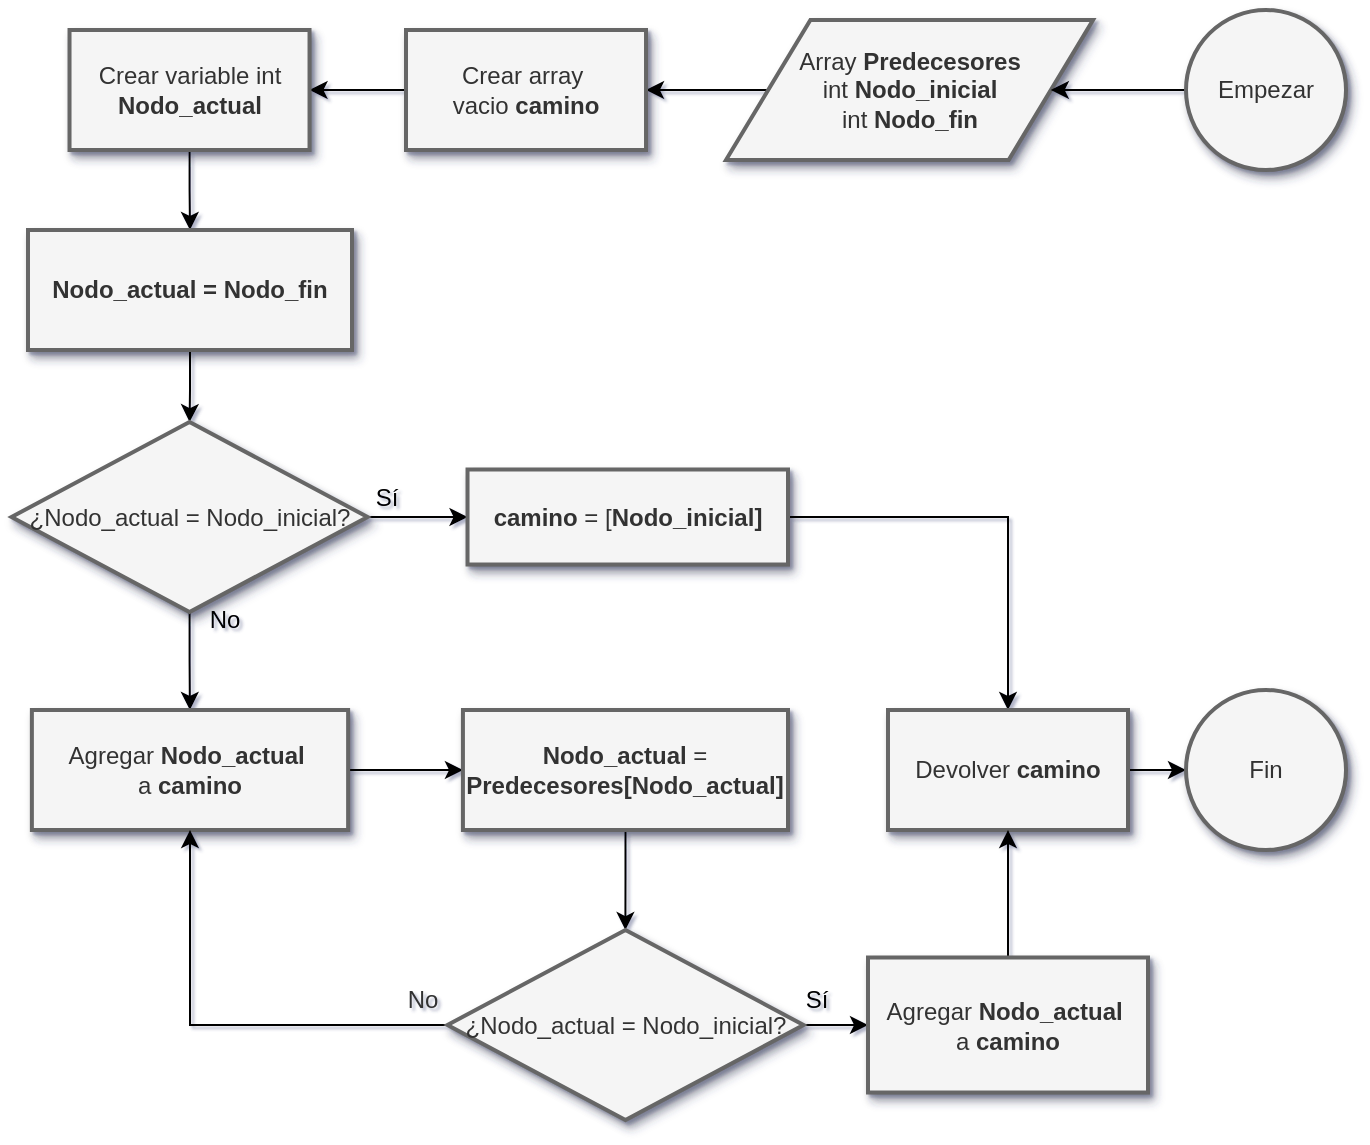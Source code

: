 <mxfile version="24.7.17">
  <diagram id="C5RBs43oDa-KdzZeNtuy" name="Page-1">
    <mxGraphModel dx="1434" dy="844" grid="1" gridSize="10" guides="1" tooltips="1" connect="1" arrows="1" fold="1" page="1" pageScale="1" pageWidth="827" pageHeight="1169" background="none" math="0" shadow="1">
      <root>
        <mxCell id="WIyWlLk6GJQsqaUBKTNV-0" />
        <mxCell id="WIyWlLk6GJQsqaUBKTNV-1" parent="WIyWlLk6GJQsqaUBKTNV-0" />
        <mxCell id="hE5tsOtDsC6KmuDgz1xO-4" value="" style="edgeStyle=orthogonalEdgeStyle;rounded=0;orthogonalLoop=1;jettySize=auto;html=1;" parent="WIyWlLk6GJQsqaUBKTNV-1" source="sw0XocbQ4kUTriKsnevm-8" target="hE5tsOtDsC6KmuDgz1xO-3" edge="1">
          <mxGeometry relative="1" as="geometry" />
        </mxCell>
        <mxCell id="sw0XocbQ4kUTriKsnevm-8" value="Array &lt;b&gt;Predecesores&lt;/b&gt;&lt;div&gt;int &lt;b&gt;Nodo_inicial&lt;/b&gt;&lt;/div&gt;&lt;div&gt;&lt;div&gt;int&lt;b&gt; Nodo_fin&lt;/b&gt;&lt;/div&gt;&lt;/div&gt;" style="shape=parallelogram;html=1;strokeWidth=2;perimeter=parallelogramPerimeter;whiteSpace=wrap;rounded=0;arcSize=12;size=0.23;labelBackgroundColor=none;fillColor=#f5f5f5;strokeColor=#666666;fontColor=#333333;comic=0;shadow=1;jiggle=1;enumerate=0;deletable=1;shadowOpacity=35;" parent="WIyWlLk6GJQsqaUBKTNV-1" vertex="1">
          <mxGeometry x="690" y="385" width="183.51" height="70" as="geometry" />
        </mxCell>
        <mxCell id="hE5tsOtDsC6KmuDgz1xO-36" value="" style="edgeStyle=orthogonalEdgeStyle;rounded=0;orthogonalLoop=1;jettySize=auto;html=1;fontFamily=Helvetica;fontSize=12;fontColor=#333333;fontStyle=0;labelBackgroundColor=none;" parent="WIyWlLk6GJQsqaUBKTNV-1" source="Fxtu21GMjImPMMu1P6-F-2" target="sw0XocbQ4kUTriKsnevm-8" edge="1">
          <mxGeometry relative="1" as="geometry" />
        </mxCell>
        <mxCell id="Fxtu21GMjImPMMu1P6-F-2" value="Empezar" style="ellipse;whiteSpace=wrap;html=1;fillColor=#f5f5f5;strokeColor=#666666;fontColor=#333333;strokeWidth=2;rounded=0;arcSize=12;labelBackgroundColor=none;comic=0;shadow=1;jiggle=1;enumerate=0;deletable=1;shadowOpacity=35;" parent="WIyWlLk6GJQsqaUBKTNV-1" vertex="1">
          <mxGeometry x="920.0" y="380" width="80" height="80" as="geometry" />
        </mxCell>
        <mxCell id="Fxtu21GMjImPMMu1P6-F-64" style="edgeStyle=orthogonalEdgeStyle;rounded=0;orthogonalLoop=1;jettySize=auto;html=1;entryX=0;entryY=0.5;entryDx=0;entryDy=0;strokeColor=#FFFFFF;fontColor=default;labelBackgroundColor=none;" parent="WIyWlLk6GJQsqaUBKTNV-1" edge="1">
          <mxGeometry relative="1" as="geometry">
            <Array as="points">
              <mxPoint x="30" y="2130" />
              <mxPoint x="30" y="1895" />
            </Array>
            <mxPoint x="196" y="1895" as="targetPoint" />
          </mxGeometry>
        </mxCell>
        <mxCell id="hE5tsOtDsC6KmuDgz1xO-6" value="" style="edgeStyle=orthogonalEdgeStyle;rounded=0;orthogonalLoop=1;jettySize=auto;html=1;" parent="WIyWlLk6GJQsqaUBKTNV-1" source="hE5tsOtDsC6KmuDgz1xO-3" target="hE5tsOtDsC6KmuDgz1xO-5" edge="1">
          <mxGeometry relative="1" as="geometry" />
        </mxCell>
        <mxCell id="hE5tsOtDsC6KmuDgz1xO-3" value="Crear array&amp;nbsp;&lt;div&gt;vacio &lt;b&gt;camino&lt;/b&gt;&lt;/div&gt;" style="whiteSpace=wrap;html=1;fillColor=#f5f5f5;strokeColor=#666666;fontColor=#333333;strokeWidth=2;rounded=0;arcSize=12;labelBackgroundColor=none;comic=0;shadow=1;jiggle=1;shadowOpacity=35;" parent="WIyWlLk6GJQsqaUBKTNV-1" vertex="1">
          <mxGeometry x="530.005" y="390" width="120" height="60" as="geometry" />
        </mxCell>
        <mxCell id="hE5tsOtDsC6KmuDgz1xO-8" value="" style="edgeStyle=orthogonalEdgeStyle;rounded=0;orthogonalLoop=1;jettySize=auto;html=1;" parent="WIyWlLk6GJQsqaUBKTNV-1" source="hE5tsOtDsC6KmuDgz1xO-5" target="hE5tsOtDsC6KmuDgz1xO-7" edge="1">
          <mxGeometry relative="1" as="geometry" />
        </mxCell>
        <mxCell id="hE5tsOtDsC6KmuDgz1xO-5" value="Crear variable int &lt;b&gt;Nodo_actual&lt;/b&gt;" style="whiteSpace=wrap;html=1;fillColor=#f5f5f5;strokeColor=#666666;fontColor=#333333;strokeWidth=2;rounded=0;arcSize=12;labelBackgroundColor=none;comic=0;shadow=1;jiggle=1;shadowOpacity=35;" parent="WIyWlLk6GJQsqaUBKTNV-1" vertex="1">
          <mxGeometry x="361.76" y="390" width="120" height="60" as="geometry" />
        </mxCell>
        <mxCell id="hE5tsOtDsC6KmuDgz1xO-10" value="" style="edgeStyle=orthogonalEdgeStyle;rounded=0;orthogonalLoop=1;jettySize=auto;html=1;" parent="WIyWlLk6GJQsqaUBKTNV-1" source="hE5tsOtDsC6KmuDgz1xO-7" target="hE5tsOtDsC6KmuDgz1xO-9" edge="1">
          <mxGeometry relative="1" as="geometry" />
        </mxCell>
        <mxCell id="hE5tsOtDsC6KmuDgz1xO-7" value="&lt;b&gt;Nodo_actual&amp;nbsp;&lt;/b&gt;&lt;b style=&quot;background-color: initial;&quot;&gt;=&amp;nbsp;&lt;/b&gt;&lt;b style=&quot;background-color: initial;&quot;&gt;Nodo_fin&lt;/b&gt;" style="whiteSpace=wrap;html=1;fillColor=#f5f5f5;strokeColor=#666666;fontColor=#333333;strokeWidth=2;rounded=0;arcSize=12;labelBackgroundColor=none;comic=0;shadow=1;jiggle=1;shadowOpacity=35;fontStyle=0" parent="WIyWlLk6GJQsqaUBKTNV-1" vertex="1">
          <mxGeometry x="341" y="490" width="162" height="60" as="geometry" />
        </mxCell>
        <mxCell id="hE5tsOtDsC6KmuDgz1xO-15" value="" style="edgeStyle=orthogonalEdgeStyle;rounded=0;orthogonalLoop=1;jettySize=auto;html=1;" parent="WIyWlLk6GJQsqaUBKTNV-1" source="hE5tsOtDsC6KmuDgz1xO-9" target="hE5tsOtDsC6KmuDgz1xO-14" edge="1">
          <mxGeometry relative="1" as="geometry" />
        </mxCell>
        <mxCell id="hE5tsOtDsC6KmuDgz1xO-22" value="" style="edgeStyle=orthogonalEdgeStyle;rounded=0;orthogonalLoop=1;jettySize=auto;html=1;" parent="WIyWlLk6GJQsqaUBKTNV-1" source="hE5tsOtDsC6KmuDgz1xO-9" target="hE5tsOtDsC6KmuDgz1xO-21" edge="1">
          <mxGeometry relative="1" as="geometry" />
        </mxCell>
        <mxCell id="hE5tsOtDsC6KmuDgz1xO-9" value="¿Nodo_actual = Nodo_inicial?" style="rhombus;whiteSpace=wrap;html=1;fillColor=#f5f5f5;strokeColor=#666666;fontColor=#333333;strokeWidth=2;rounded=0;arcSize=12;labelBackgroundColor=none;comic=0;shadow=1;jiggle=1;shadowOpacity=35;fontStyle=0;" parent="WIyWlLk6GJQsqaUBKTNV-1" vertex="1">
          <mxGeometry x="332.76" y="586" width="178" height="95" as="geometry" />
        </mxCell>
        <mxCell id="hE5tsOtDsC6KmuDgz1xO-13" value="No" style="text;html=1;align=center;verticalAlign=middle;resizable=0;points=[];autosize=1;strokeColor=none;fillColor=none;" parent="WIyWlLk6GJQsqaUBKTNV-1" vertex="1">
          <mxGeometry x="419" y="670" width="40" height="30" as="geometry" />
        </mxCell>
        <mxCell id="hE5tsOtDsC6KmuDgz1xO-18" value="" style="edgeStyle=orthogonalEdgeStyle;rounded=0;orthogonalLoop=1;jettySize=auto;html=1;" parent="WIyWlLk6GJQsqaUBKTNV-1" source="hE5tsOtDsC6KmuDgz1xO-14" target="hE5tsOtDsC6KmuDgz1xO-17" edge="1">
          <mxGeometry relative="1" as="geometry" />
        </mxCell>
        <mxCell id="hE5tsOtDsC6KmuDgz1xO-14" value="&lt;b&gt;camino&lt;/b&gt; = [&lt;b&gt;Nodo_inicial]&lt;/b&gt;" style="whiteSpace=wrap;html=1;fillColor=#f5f5f5;strokeColor=#666666;fontColor=#333333;strokeWidth=2;rounded=0;arcSize=12;labelBackgroundColor=none;comic=0;shadow=1;jiggle=1;shadowOpacity=35;fontStyle=0;" parent="WIyWlLk6GJQsqaUBKTNV-1" vertex="1">
          <mxGeometry x="560.76" y="609.75" width="160.24" height="47.5" as="geometry" />
        </mxCell>
        <mxCell id="hE5tsOtDsC6KmuDgz1xO-16" value="Sí" style="text;html=1;align=center;verticalAlign=middle;resizable=0;points=[];autosize=1;strokeColor=none;fillColor=none;" parent="WIyWlLk6GJQsqaUBKTNV-1" vertex="1">
          <mxGeometry x="505" y="609" width="30" height="30" as="geometry" />
        </mxCell>
        <mxCell id="hE5tsOtDsC6KmuDgz1xO-38" value="" style="edgeStyle=orthogonalEdgeStyle;rounded=0;orthogonalLoop=1;jettySize=auto;html=1;fontFamily=Helvetica;fontSize=12;fontColor=#333333;fontStyle=0;labelBackgroundColor=none;" parent="WIyWlLk6GJQsqaUBKTNV-1" source="hE5tsOtDsC6KmuDgz1xO-17" target="hE5tsOtDsC6KmuDgz1xO-32" edge="1">
          <mxGeometry relative="1" as="geometry" />
        </mxCell>
        <mxCell id="hE5tsOtDsC6KmuDgz1xO-17" value="Devolver &lt;b&gt;camino&lt;/b&gt;" style="whiteSpace=wrap;html=1;fillColor=#f5f5f5;strokeColor=#666666;fontColor=#333333;strokeWidth=2;rounded=0;arcSize=12;labelBackgroundColor=none;comic=0;shadow=1;jiggle=1;shadowOpacity=35;fontStyle=0;" parent="WIyWlLk6GJQsqaUBKTNV-1" vertex="1">
          <mxGeometry x="771" y="730" width="120" height="60" as="geometry" />
        </mxCell>
        <mxCell id="hE5tsOtDsC6KmuDgz1xO-24" value="" style="edgeStyle=orthogonalEdgeStyle;rounded=0;orthogonalLoop=1;jettySize=auto;html=1;" parent="WIyWlLk6GJQsqaUBKTNV-1" source="hE5tsOtDsC6KmuDgz1xO-21" target="hE5tsOtDsC6KmuDgz1xO-23" edge="1">
          <mxGeometry relative="1" as="geometry" />
        </mxCell>
        <mxCell id="hE5tsOtDsC6KmuDgz1xO-21" value="Agregar&amp;nbsp;&lt;b&gt;Nodo_actual&amp;nbsp;&lt;/b&gt;&lt;div&gt;a&lt;b&gt; camino&lt;/b&gt;&lt;/div&gt;" style="whiteSpace=wrap;html=1;fillColor=#f5f5f5;strokeColor=#666666;fontColor=#333333;strokeWidth=2;rounded=0;arcSize=12;labelBackgroundColor=none;comic=0;shadow=1;jiggle=1;shadowOpacity=35;fontStyle=0;" parent="WIyWlLk6GJQsqaUBKTNV-1" vertex="1">
          <mxGeometry x="342.94" y="730" width="158.12" height="60" as="geometry" />
        </mxCell>
        <mxCell id="ZU4h1v9fAMAjbo0trx5t-0" value="" style="edgeStyle=orthogonalEdgeStyle;rounded=0;orthogonalLoop=1;jettySize=auto;html=1;" edge="1" parent="WIyWlLk6GJQsqaUBKTNV-1" source="hE5tsOtDsC6KmuDgz1xO-23" target="hE5tsOtDsC6KmuDgz1xO-26">
          <mxGeometry relative="1" as="geometry" />
        </mxCell>
        <mxCell id="hE5tsOtDsC6KmuDgz1xO-23" value="&lt;b style=&quot;forced-color-adjust: none; color: rgb(51, 51, 51); font-family: Helvetica; font-size: 12px; font-style: normal; font-variant-ligatures: normal; font-variant-caps: normal; letter-spacing: normal; orphans: 2; text-align: center; text-indent: 0px; text-transform: none; widows: 2; word-spacing: 0px; -webkit-text-stroke-width: 0px; white-space: normal; background-color: initial; text-decoration-thickness: initial; text-decoration-style: initial; text-decoration-color: initial;&quot;&gt;Nodo_actual &lt;/b&gt;&lt;span style=&quot;forced-color-adjust: none; color: rgb(51, 51, 51); font-family: Helvetica; font-size: 12px; font-style: normal; font-variant-ligatures: normal; font-variant-caps: normal; letter-spacing: normal; orphans: 2; text-align: center; text-indent: 0px; text-transform: none; widows: 2; word-spacing: 0px; -webkit-text-stroke-width: 0px; white-space: normal; background-color: initial; text-decoration-thickness: initial; text-decoration-style: initial; text-decoration-color: initial;&quot;&gt;=&lt;/span&gt;&lt;b style=&quot;forced-color-adjust: none; color: rgb(51, 51, 51); font-family: Helvetica; font-size: 12px; font-style: normal; font-variant-ligatures: normal; font-variant-caps: normal; letter-spacing: normal; orphans: 2; text-align: center; text-indent: 0px; text-transform: none; widows: 2; word-spacing: 0px; -webkit-text-stroke-width: 0px; white-space: normal; background-color: initial; text-decoration-thickness: initial; text-decoration-style: initial; text-decoration-color: initial;&quot;&gt; Predecesores[&lt;b&gt;Nodo_actual&lt;/b&gt;]&lt;/b&gt;" style="whiteSpace=wrap;html=1;fillColor=#f5f5f5;strokeColor=#666666;fontColor=#333333;strokeWidth=2;rounded=0;arcSize=12;labelBackgroundColor=none;comic=0;shadow=1;jiggle=1;shadowOpacity=35;fontStyle=0;align=center;verticalAlign=middle;fontFamily=Helvetica;fontSize=12;" parent="WIyWlLk6GJQsqaUBKTNV-1" vertex="1">
          <mxGeometry x="558.47" y="730" width="162.53" height="60" as="geometry" />
        </mxCell>
        <mxCell id="hE5tsOtDsC6KmuDgz1xO-25" value="" style="edgeStyle=orthogonalEdgeStyle;rounded=0;orthogonalLoop=1;jettySize=auto;html=1;" parent="WIyWlLk6GJQsqaUBKTNV-1" source="hE5tsOtDsC6KmuDgz1xO-26" target="hE5tsOtDsC6KmuDgz1xO-28" edge="1">
          <mxGeometry relative="1" as="geometry" />
        </mxCell>
        <mxCell id="ZU4h1v9fAMAjbo0trx5t-1" style="edgeStyle=orthogonalEdgeStyle;rounded=0;orthogonalLoop=1;jettySize=auto;html=1;entryX=0.5;entryY=1;entryDx=0;entryDy=0;" edge="1" parent="WIyWlLk6GJQsqaUBKTNV-1" source="hE5tsOtDsC6KmuDgz1xO-26" target="hE5tsOtDsC6KmuDgz1xO-21">
          <mxGeometry relative="1" as="geometry" />
        </mxCell>
        <mxCell id="hE5tsOtDsC6KmuDgz1xO-26" value="¿Nodo_actual = Nodo_inicial?" style="rhombus;whiteSpace=wrap;html=1;fillColor=#f5f5f5;strokeColor=#666666;fontColor=#333333;strokeWidth=2;rounded=0;arcSize=12;labelBackgroundColor=none;comic=0;shadow=1;jiggle=1;shadowOpacity=35;fontStyle=0;" parent="WIyWlLk6GJQsqaUBKTNV-1" vertex="1">
          <mxGeometry x="550.74" y="840" width="178" height="95" as="geometry" />
        </mxCell>
        <mxCell id="hE5tsOtDsC6KmuDgz1xO-37" style="edgeStyle=orthogonalEdgeStyle;rounded=0;orthogonalLoop=1;jettySize=auto;html=1;entryX=0.5;entryY=1;entryDx=0;entryDy=0;fontFamily=Helvetica;fontSize=12;fontColor=#333333;fontStyle=0;labelBackgroundColor=none;" parent="WIyWlLk6GJQsqaUBKTNV-1" source="hE5tsOtDsC6KmuDgz1xO-28" target="hE5tsOtDsC6KmuDgz1xO-17" edge="1">
          <mxGeometry relative="1" as="geometry" />
        </mxCell>
        <mxCell id="hE5tsOtDsC6KmuDgz1xO-28" value="Agregar&amp;nbsp;&lt;b&gt;Nodo_actual&amp;nbsp;&lt;/b&gt;&lt;div&gt;a&lt;b&gt;&amp;nbsp;camino&lt;/b&gt;&lt;/div&gt;" style="whiteSpace=wrap;html=1;fillColor=#f5f5f5;strokeColor=#666666;fontColor=#333333;strokeWidth=2;rounded=0;arcSize=12;labelBackgroundColor=none;comic=0;shadow=1;jiggle=1;shadowOpacity=35;fontStyle=0;" parent="WIyWlLk6GJQsqaUBKTNV-1" vertex="1">
          <mxGeometry x="761" y="853.75" width="140" height="67.5" as="geometry" />
        </mxCell>
        <mxCell id="hE5tsOtDsC6KmuDgz1xO-29" value="Sí" style="text;html=1;align=center;verticalAlign=middle;resizable=0;points=[];autosize=1;strokeColor=none;fillColor=none;" parent="WIyWlLk6GJQsqaUBKTNV-1" vertex="1">
          <mxGeometry x="720" y="860" width="30" height="30" as="geometry" />
        </mxCell>
        <mxCell id="hE5tsOtDsC6KmuDgz1xO-32" value="Fin" style="ellipse;whiteSpace=wrap;html=1;fillColor=#f5f5f5;strokeColor=#666666;fontColor=#333333;strokeWidth=2;rounded=0;arcSize=12;labelBackgroundColor=none;comic=0;shadow=1;jiggle=1;shadowOpacity=35;fontStyle=0;" parent="WIyWlLk6GJQsqaUBKTNV-1" vertex="1">
          <mxGeometry x="920.0" y="720" width="80" height="80" as="geometry" />
        </mxCell>
        <mxCell id="hE5tsOtDsC6KmuDgz1xO-35" value="No" style="text;html=1;align=center;verticalAlign=middle;resizable=0;points=[];autosize=1;strokeColor=none;fillColor=none;fontFamily=Helvetica;fontSize=12;fontColor=#333333;fontStyle=0;labelBackgroundColor=none;" parent="WIyWlLk6GJQsqaUBKTNV-1" vertex="1">
          <mxGeometry x="518.47" y="860" width="40" height="30" as="geometry" />
        </mxCell>
      </root>
    </mxGraphModel>
  </diagram>
</mxfile>
